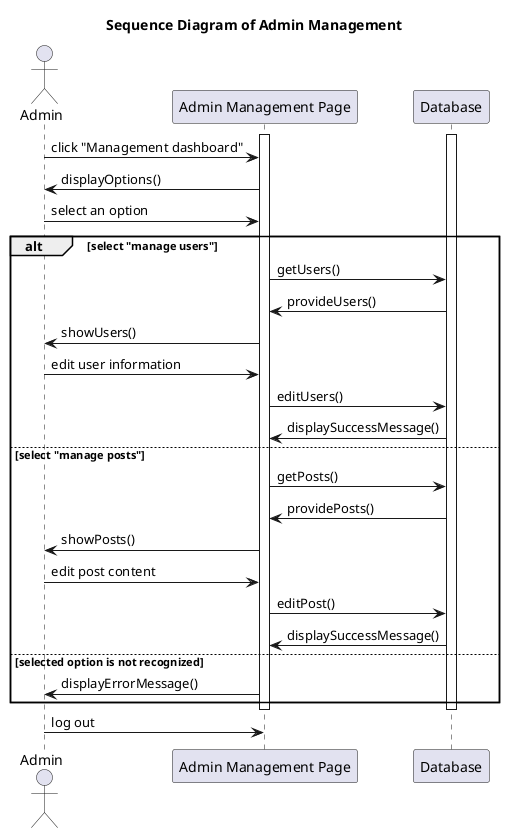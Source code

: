 @startuml
title Sequence Diagram of Admin Management

actor Admin

participant "Admin Management Page" as System

activate System
activate Database

Admin -> System: click "Management dashboard"
System -> Admin: displayOptions()
Admin -> System: select an option

alt select "manage users"

    System -> Database: getUsers()
    Database -> System: provideUsers()

    System -> Admin: showUsers()
    Admin -> System: edit user information

    System -> Database: editUsers()
    Database -> System: displaySuccessMessage()

else select "manage posts"

    System -> Database: getPosts()
    Database -> System: providePosts()

    System -> Admin: showPosts()
    Admin -> System: edit post content

    System -> Database: editPost()
    Database -> System: displaySuccessMessage()

else selected option is not recognized

    System -> Admin: displayErrorMessage()

end

deactivate Database
deactivate System

Admin -> System: log out

@enduml
